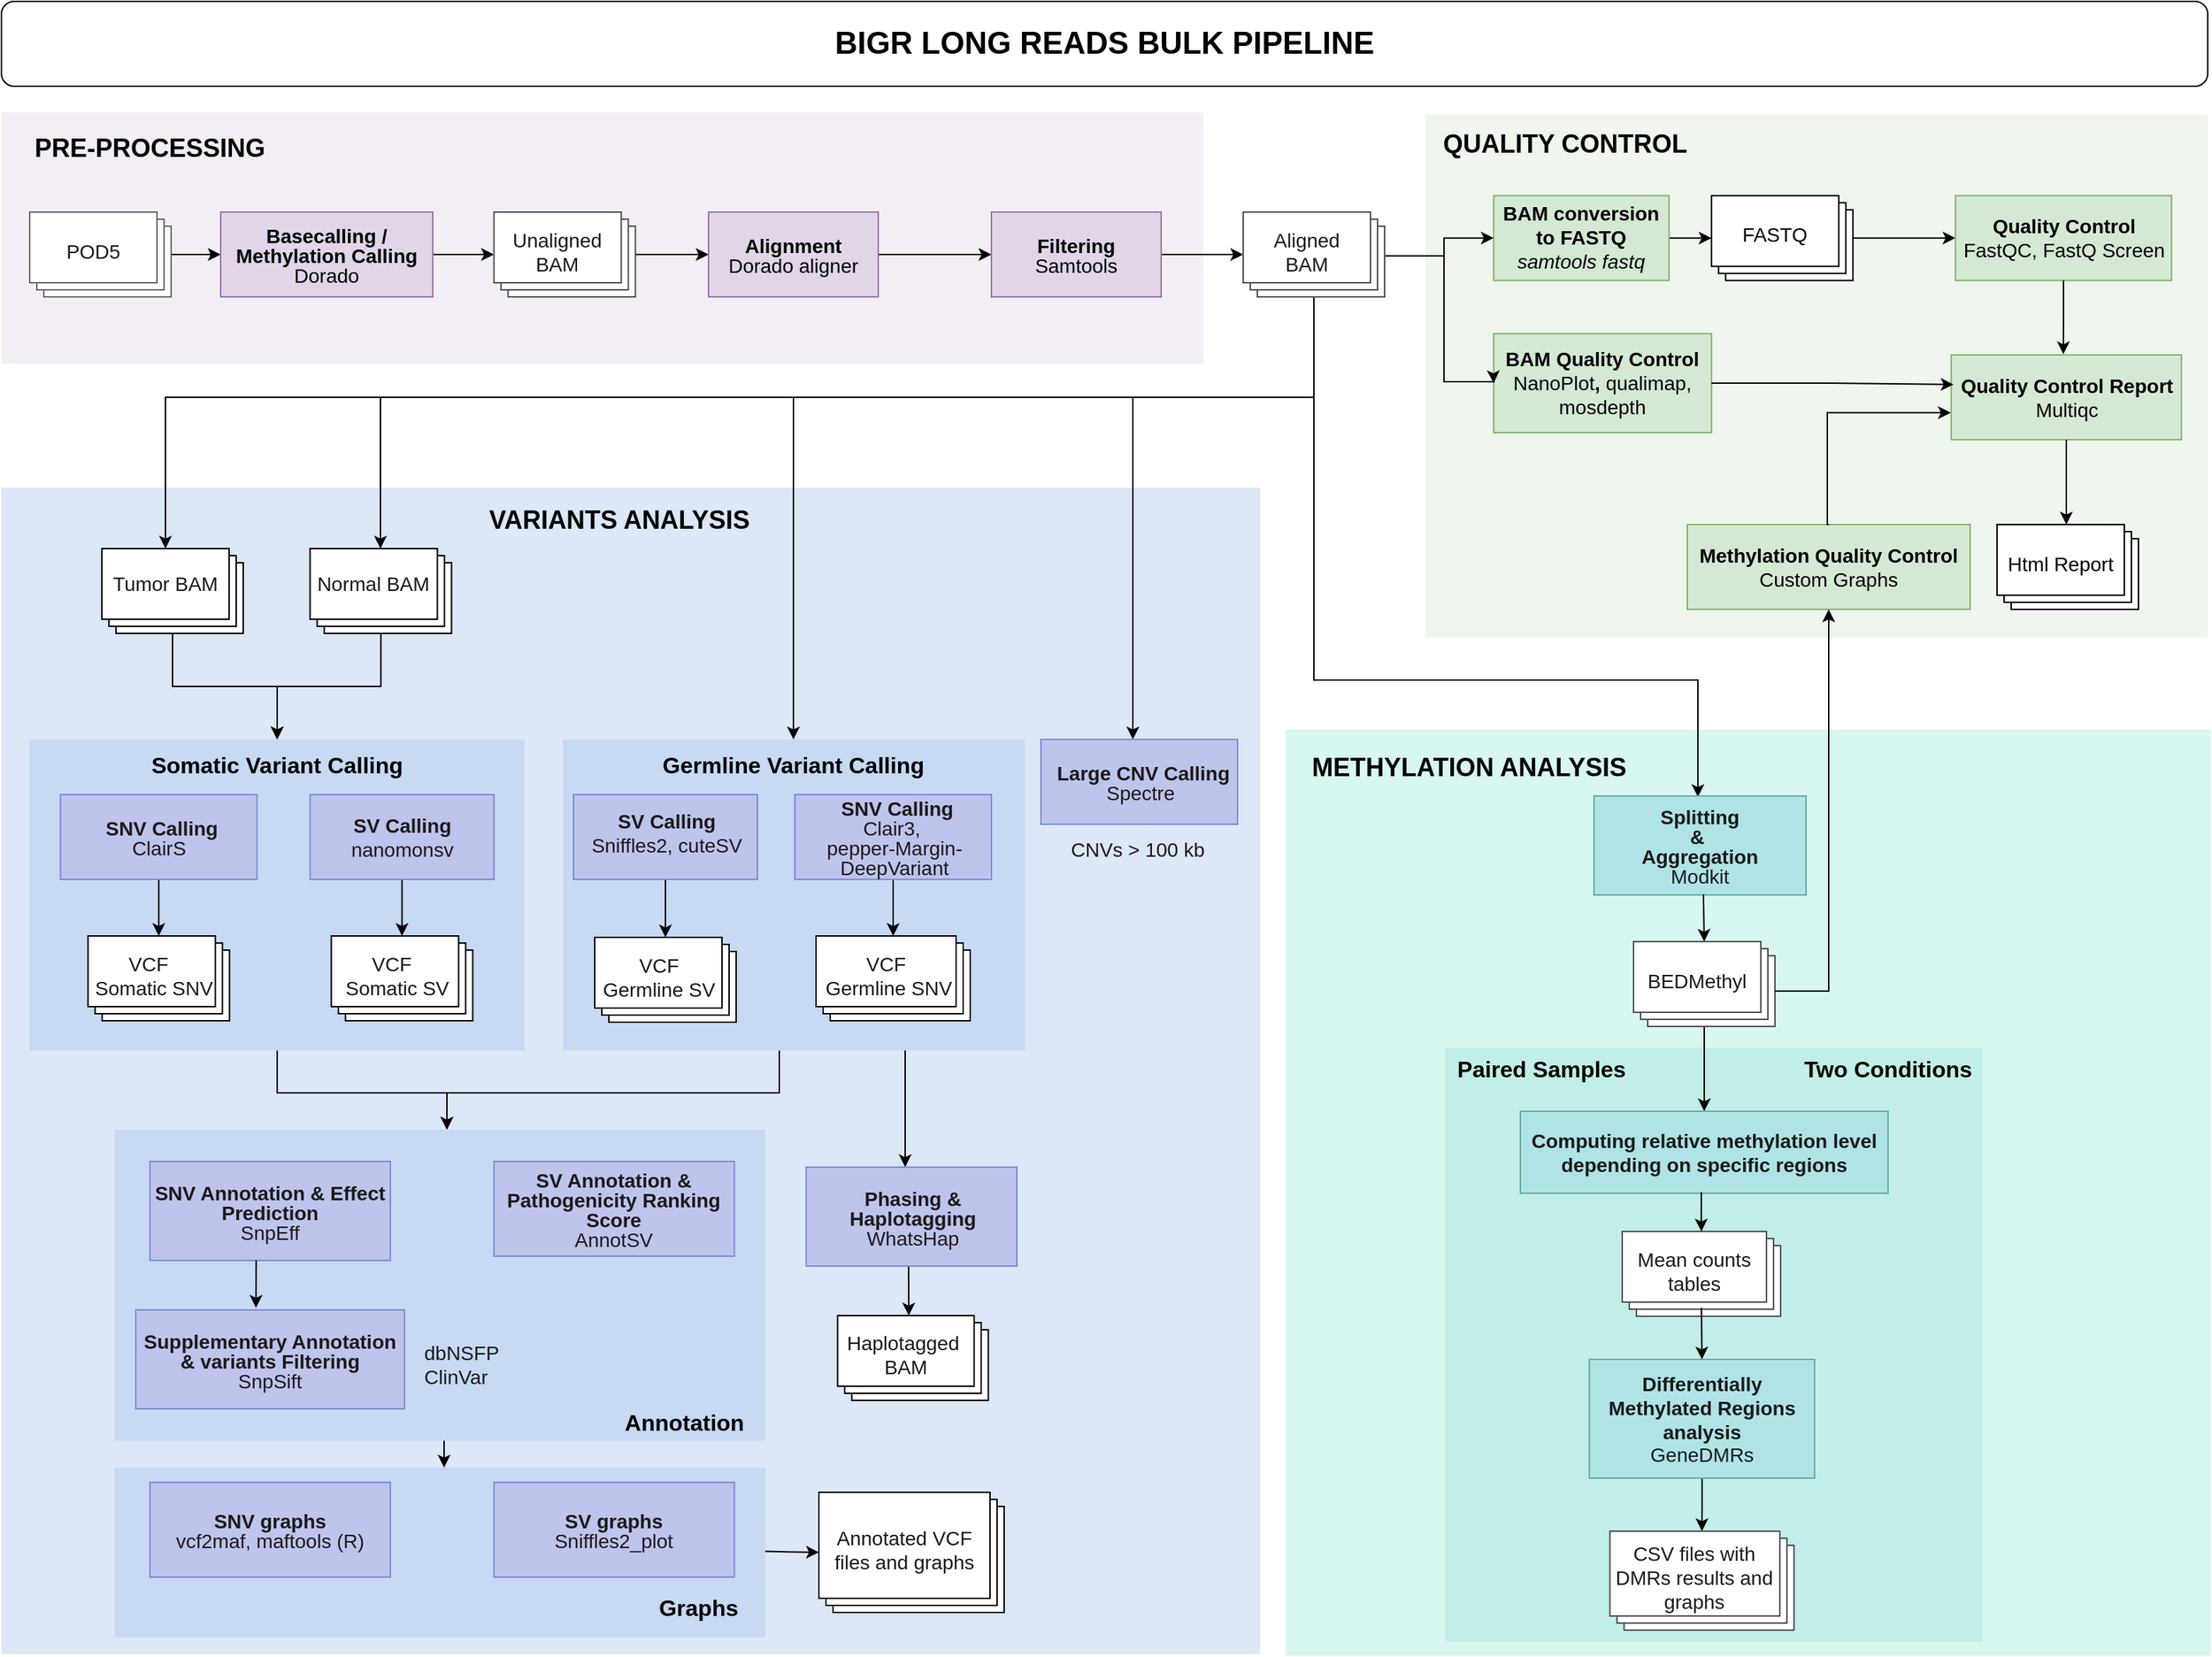 <mxfile version="24.7.8">
  <diagram name="Page-1" id="v5BT3ppc99lddjZmeo0E">
    <mxGraphModel dx="1937" dy="978" grid="1" gridSize="10" guides="1" tooltips="1" connect="1" arrows="1" fold="1" page="1" pageScale="1" pageWidth="827" pageHeight="1169" math="0" shadow="0">
      <root>
        <mxCell id="0" />
        <mxCell id="1" parent="0" />
        <mxCell id="f5diOmF-kt-5KAbiULR1-1" value="" style="rounded=0;whiteSpace=wrap;html=1;labelBackgroundColor=#D5E8D4;labelBorderColor=none;fillColor=#e1d5e7;strokeColor=none;fillStyle=solid;opacity=40;glass=0;shadow=0;fontSize=14;movable=1;resizable=1;rotatable=1;deletable=1;editable=1;locked=0;connectable=1;rotation=-90;" parent="1" vertex="1">
          <mxGeometry x="595.97" y="-227.65" width="177.81" height="850" as="geometry" />
        </mxCell>
        <mxCell id="f5diOmF-kt-5KAbiULR1-2" value="" style="rounded=0;whiteSpace=wrap;html=1;labelBackgroundColor=#D5E8D4;labelBorderColor=none;fillColor=#d5e8d4;strokeColor=none;fillStyle=solid;opacity=40;glass=0;shadow=0;fontSize=14;movable=1;resizable=1;rotatable=1;deletable=1;editable=1;locked=0;connectable=1;" parent="1" vertex="1">
          <mxGeometry x="1267" y="110" width="553" height="370" as="geometry" />
        </mxCell>
        <mxCell id="f5diOmF-kt-5KAbiULR1-3" value="" style="rounded=0;whiteSpace=wrap;html=1;labelBackgroundColor=#D5E8D4;labelBorderColor=none;fillColor=#b1eee5ff;gradientColor=none;strokeColor=none;fillStyle=solid;opacity=50;glass=0;shadow=0;fontSize=14;movable=1;resizable=1;rotatable=1;deletable=1;editable=1;locked=0;connectable=1;" parent="1" vertex="1">
          <mxGeometry x="1168" y="545" width="654" height="655" as="geometry" />
        </mxCell>
        <mxCell id="f5diOmF-kt-5KAbiULR1-4" value="" style="rounded=0;whiteSpace=wrap;html=1;labelBackgroundColor=#D5E8D4;labelBorderColor=none;fillColor=#9DE0D9;gradientColor=none;strokeColor=none;fillStyle=solid;opacity=40;glass=0;shadow=0;fontSize=14;movable=1;resizable=1;rotatable=1;deletable=1;editable=1;locked=0;connectable=1;" parent="1" vertex="1">
          <mxGeometry x="1281" y="770" width="380" height="420" as="geometry" />
        </mxCell>
        <mxCell id="f5diOmF-kt-5KAbiULR1-5" value="" style="rounded=0;whiteSpace=wrap;html=1;labelBackgroundColor=#D5E8D4;labelBorderColor=none;fillColor=#A9C4EB;gradientColor=none;strokeColor=none;fillStyle=solid;opacity=40;glass=0;shadow=0;fontSize=14;movable=1;resizable=1;rotatable=1;deletable=1;editable=1;locked=0;connectable=1;" parent="1" vertex="1">
          <mxGeometry x="260" y="374" width="890" height="825" as="geometry" />
        </mxCell>
        <mxCell id="f5diOmF-kt-5KAbiULR1-6" value="" style="edgeStyle=orthogonalEdgeStyle;rounded=0;orthogonalLoop=1;jettySize=auto;html=1;entryX=0.5;entryY=0;entryDx=0;entryDy=0;" parent="1" edge="1">
          <mxGeometry relative="1" as="geometry">
            <mxPoint x="573.0" y="1067" as="targetPoint" />
            <mxPoint x="573.0" y="1048" as="sourcePoint" />
          </mxGeometry>
        </mxCell>
        <mxCell id="f5diOmF-kt-5KAbiULR1-7" value="" style="rounded=0;whiteSpace=wrap;html=1;labelBackgroundColor=#D5E8D4;labelBorderColor=none;fillColor=#A9C4EB;gradientColor=none;strokeColor=none;fillStyle=solid;opacity=40;glass=0;shadow=0;fontSize=14;movable=1;resizable=1;rotatable=1;deletable=1;editable=1;locked=0;connectable=1;" parent="1" vertex="1">
          <mxGeometry x="340" y="828" width="460" height="220" as="geometry" />
        </mxCell>
        <mxCell id="f5diOmF-kt-5KAbiULR1-8" value="" style="edgeStyle=orthogonalEdgeStyle;rounded=0;orthogonalLoop=1;jettySize=auto;html=1;" parent="1" source="f5diOmF-kt-5KAbiULR1-10" target="f5diOmF-kt-5KAbiULR1-7" edge="1">
          <mxGeometry relative="1" as="geometry">
            <Array as="points">
              <mxPoint x="810" y="802" />
              <mxPoint x="575" y="802" />
            </Array>
          </mxGeometry>
        </mxCell>
        <mxCell id="f5diOmF-kt-5KAbiULR1-9" value="" style="edgeStyle=orthogonalEdgeStyle;rounded=0;orthogonalLoop=1;jettySize=auto;html=1;" parent="1" edge="1">
          <mxGeometry relative="1" as="geometry">
            <Array as="points">
              <mxPoint x="899" y="832" />
              <mxPoint x="899" y="832" />
            </Array>
            <mxPoint x="899.0" y="772" as="sourcePoint" />
            <mxPoint x="899.0" y="854.5" as="targetPoint" />
          </mxGeometry>
        </mxCell>
        <mxCell id="f5diOmF-kt-5KAbiULR1-10" value="" style="rounded=0;whiteSpace=wrap;html=1;labelBackgroundColor=#D5E8D4;labelBorderColor=none;fillColor=#A9C4EB;gradientColor=none;strokeColor=none;fillStyle=solid;opacity=40;glass=0;shadow=0;fontSize=14;movable=1;resizable=1;rotatable=1;deletable=1;editable=1;locked=0;connectable=1;" parent="1" vertex="1">
          <mxGeometry x="657" y="552" width="326.5" height="220" as="geometry" />
        </mxCell>
        <mxCell id="f5diOmF-kt-5KAbiULR1-11" value="" style="edgeStyle=orthogonalEdgeStyle;rounded=0;orthogonalLoop=1;jettySize=auto;html=1;" parent="1" source="f5diOmF-kt-5KAbiULR1-12" target="f5diOmF-kt-5KAbiULR1-7" edge="1">
          <mxGeometry relative="1" as="geometry">
            <Array as="points">
              <mxPoint x="455" y="802" />
              <mxPoint x="575" y="802" />
            </Array>
          </mxGeometry>
        </mxCell>
        <mxCell id="f5diOmF-kt-5KAbiULR1-12" value="" style="rounded=0;whiteSpace=wrap;html=1;labelBackgroundColor=#D5E8D4;labelBorderColor=none;fillColor=#A9C4EB;gradientColor=none;strokeColor=none;fillStyle=solid;opacity=40;glass=0;shadow=0;fontSize=14;movable=1;resizable=1;rotatable=1;deletable=1;editable=1;locked=0;connectable=1;" parent="1" vertex="1">
          <mxGeometry x="280" y="552" width="350" height="220" as="geometry" />
        </mxCell>
        <mxCell id="f5diOmF-kt-5KAbiULR1-13" value="" style="edgeStyle=orthogonalEdgeStyle;rounded=0;orthogonalLoop=1;jettySize=auto;html=1;" parent="1" source="f5diOmF-kt-5KAbiULR1-14" target="f5diOmF-kt-5KAbiULR1-18" edge="1">
          <mxGeometry relative="1" as="geometry" />
        </mxCell>
        <mxCell id="f5diOmF-kt-5KAbiULR1-14" value="&lt;div style=&quot;line-height: 100%; font-size: 14px;&quot;&gt;&lt;b style=&quot;font-size: 14px;&quot;&gt;&amp;nbsp;&lt;/b&gt;&lt;b style=&quot;background-color: initial; font-size: 14px;&quot;&gt;SNV Calling&lt;/b&gt;&lt;/div&gt;&lt;div style=&quot;line-height: 100%; font-size: 14px;&quot;&gt;Clair3,&amp;nbsp;&lt;/div&gt;&lt;div style=&quot;line-height: 100%; font-size: 14px;&quot;&gt;pepper-Margin-&lt;/div&gt;&lt;div style=&quot;line-height: 100%; font-size: 14px;&quot;&gt;DeepVariant&lt;/div&gt;" style="verticalLabelPosition=middle;verticalAlign=middle;html=1;shape=mxgraph.basic.rect;fillColor2=none;strokeWidth=1;size=20;indent=65.78;align=center;fontStyle=0;labelPosition=center;horizontal=1;spacing=0;spacingTop=0;fillColor=#BEC4EB;strokeColor=#7E8AD6;gradientColor=none;spacingBottom=0;fontColor=#1A1A1A;spacingLeft=0;spacingRight=0;fontSize=14;" parent="1" vertex="1">
          <mxGeometry x="821" y="591" width="139" height="60" as="geometry" />
        </mxCell>
        <mxCell id="f5diOmF-kt-5KAbiULR1-15" value="" style="edgeStyle=orthogonalEdgeStyle;rounded=0;orthogonalLoop=1;jettySize=auto;html=1;" parent="1" source="f5diOmF-kt-5KAbiULR1-16" target="f5diOmF-kt-5KAbiULR1-65" edge="1">
          <mxGeometry relative="1" as="geometry" />
        </mxCell>
        <mxCell id="f5diOmF-kt-5KAbiULR1-16" value="&lt;b style=&quot;font-size: 14px;&quot;&gt;SV Calling&lt;/b&gt;&lt;br style=&quot;font-size: 14px;&quot;&gt;&lt;div style=&quot;font-size: 14px;&quot;&gt;Sniffles2, cuteSV&lt;br style=&quot;font-size: 14px;&quot;&gt;&lt;/div&gt;&lt;p style=&quot;line-height: 120%; font-size: 14px;&quot;&gt;&lt;br style=&quot;font-size: 14px;&quot;&gt;&lt;/p&gt;" style="verticalLabelPosition=middle;verticalAlign=middle;html=1;shape=mxgraph.basic.rect;fillColor2=none;strokeWidth=1;size=20;indent=5;align=center;fontStyle=0;labelPosition=center;horizontal=1;spacing=2;spacingTop=40;fillColor=#BEC4EB;strokeColor=#7E8AD6;gradientColor=none;fontColor=#1A1A1A;fontSize=14;" parent="1" vertex="1">
          <mxGeometry x="664.5" y="591" width="130" height="60" as="geometry" />
        </mxCell>
        <mxCell id="f5diOmF-kt-5KAbiULR1-17" value="&lt;div style=&quot;line-height: 120%; font-size: 14px;&quot; align=&quot;center&quot;&gt;&lt;b style=&quot;font-size: 14px;&quot;&gt;BAM Quality Control &lt;/b&gt;&lt;span style=&quot;font-size: 14px;&quot;&gt;NanoPlot&lt;/span&gt;&lt;b style=&quot;font-size: 14px;&quot;&gt;,&amp;nbsp;&lt;/b&gt;&lt;span style=&quot;background-color: initial;&quot;&gt;qualimap,&lt;/span&gt;&lt;/div&gt;&lt;div style=&quot;line-height: 120%; font-size: 14px;&quot; align=&quot;center&quot;&gt;&lt;span style=&quot;background-color: initial;&quot;&gt;mosdepth&lt;/span&gt;&lt;/div&gt;" style="whiteSpace=wrap;html=1;spacing=0;spacingBottom=0;spacingRight=0;fillColor=#d5e8d4;align=center;strokeColor=#82b366;fontSize=14;" parent="1" vertex="1">
          <mxGeometry x="1315.13" y="265" width="154" height="70" as="geometry" />
        </mxCell>
        <mxCell id="f5diOmF-kt-5KAbiULR1-18" value="&amp;nbsp;VCF&amp;nbsp; &amp;nbsp;Germline SNV" style="verticalLabelPosition=middle;verticalAlign=middle;html=1;shape=mxgraph.basic.layered_rect;dx=10;outlineConnect=0;whiteSpace=wrap;labelPosition=center;align=center;spacing=2;spacingBottom=5;spacingRight=10;fontColor=#1A1A1A;fontSize=14;" parent="1" vertex="1">
          <mxGeometry x="836" y="691" width="109" height="60" as="geometry" />
        </mxCell>
        <mxCell id="f5diOmF-kt-5KAbiULR1-19" value="" style="edgeStyle=orthogonalEdgeStyle;rounded=0;orthogonalLoop=1;jettySize=auto;html=1;" parent="1" source="f5diOmF-kt-5KAbiULR1-20" target="f5diOmF-kt-5KAbiULR1-51" edge="1">
          <mxGeometry relative="1" as="geometry" />
        </mxCell>
        <mxCell id="f5diOmF-kt-5KAbiULR1-20" value="FASTQ" style="verticalLabelPosition=middle;verticalAlign=middle;html=1;shape=mxgraph.basic.layered_rect;dx=10;outlineConnect=0;whiteSpace=wrap;labelPosition=center;align=center;spacing=2;spacingBottom=5;spacingRight=10;fontSize=14;" parent="1" vertex="1">
          <mxGeometry x="1469.13" y="167.35" width="100" height="60" as="geometry" />
        </mxCell>
        <mxCell id="f5diOmF-kt-5KAbiULR1-21" value="" style="edgeStyle=orthogonalEdgeStyle;rounded=0;orthogonalLoop=1;jettySize=auto;html=1;" parent="1" source="f5diOmF-kt-5KAbiULR1-22" target="f5diOmF-kt-5KAbiULR1-24" edge="1">
          <mxGeometry relative="1" as="geometry" />
        </mxCell>
        <mxCell id="f5diOmF-kt-5KAbiULR1-22" value="POD5" style="verticalLabelPosition=middle;verticalAlign=middle;html=1;shape=mxgraph.basic.layered_rect;dx=10;outlineConnect=0;whiteSpace=wrap;labelPosition=center;align=center;spacing=2;spacingBottom=5;spacingRight=10;strokeColor=#666666;fontColor=#1A1A1A;fontSize=14;" parent="1" vertex="1">
          <mxGeometry x="280" y="179" width="100" height="60" as="geometry" />
        </mxCell>
        <mxCell id="f5diOmF-kt-5KAbiULR1-23" value="" style="edgeStyle=orthogonalEdgeStyle;rounded=0;orthogonalLoop=1;jettySize=auto;html=1;fontColor=#1A1A1A;fontSize=14;" parent="1" source="f5diOmF-kt-5KAbiULR1-24" target="f5diOmF-kt-5KAbiULR1-26" edge="1">
          <mxGeometry relative="1" as="geometry" />
        </mxCell>
        <mxCell id="f5diOmF-kt-5KAbiULR1-24" value="&lt;div style=&quot;line-height: 100%; font-size: 14px;&quot;&gt;&lt;b style=&quot;font-size: 14px;&quot;&gt;Basecalling / Methylation Calling&lt;/b&gt;&lt;/div&gt;&lt;div style=&quot;line-height: 100%; font-size: 14px;&quot;&gt;Dorado&lt;/div&gt;" style="whiteSpace=wrap;html=1;spacing=0;spacingBottom=0;spacingRight=0;fillColor=#e1d5e7;align=center;strokeColor=#9673a6;fontSize=14;" parent="1" vertex="1">
          <mxGeometry x="415" y="179" width="150" height="60" as="geometry" />
        </mxCell>
        <mxCell id="f5diOmF-kt-5KAbiULR1-25" value="" style="edgeStyle=orthogonalEdgeStyle;rounded=0;orthogonalLoop=1;jettySize=auto;html=1;fontColor=#1A1A1A;fontSize=14;" parent="1" source="f5diOmF-kt-5KAbiULR1-26" target="f5diOmF-kt-5KAbiULR1-28" edge="1">
          <mxGeometry relative="1" as="geometry" />
        </mxCell>
        <mxCell id="f5diOmF-kt-5KAbiULR1-26" value="Unaligned BAM" style="verticalLabelPosition=middle;verticalAlign=middle;html=1;shape=mxgraph.basic.layered_rect;dx=10;outlineConnect=0;whiteSpace=wrap;labelPosition=center;align=center;spacing=2;spacingBottom=5;spacingRight=10;strokeColor=#4D4D4D;fontColor=#1A1A1A;fontSize=14;" parent="1" vertex="1">
          <mxGeometry x="608.25" y="179" width="100" height="60" as="geometry" />
        </mxCell>
        <mxCell id="f5diOmF-kt-5KAbiULR1-27" value="" style="edgeStyle=orthogonalEdgeStyle;rounded=0;orthogonalLoop=1;jettySize=auto;html=1;fontSize=14;" parent="1" source="f5diOmF-kt-5KAbiULR1-28" target="f5diOmF-kt-5KAbiULR1-48" edge="1">
          <mxGeometry relative="1" as="geometry" />
        </mxCell>
        <mxCell id="f5diOmF-kt-5KAbiULR1-28" value="&lt;div style=&quot;line-height: 100%; font-size: 14px;&quot;&gt;&lt;b style=&quot;font-size: 14px;&quot;&gt;Alignment&lt;/b&gt;&lt;/div&gt;&lt;div style=&quot;line-height: 100%; font-size: 14px;&quot;&gt;Dorado aligner&lt;/div&gt;" style="whiteSpace=wrap;html=1;spacing=0;spacingBottom=0;spacingRight=0;fillColor=#e1d5e7;align=center;strokeColor=#9673a6;fontSize=14;" parent="1" vertex="1">
          <mxGeometry x="760" y="179" width="120" height="60" as="geometry" />
        </mxCell>
        <mxCell id="f5diOmF-kt-5KAbiULR1-29" value="" style="edgeStyle=orthogonalEdgeStyle;rounded=0;orthogonalLoop=1;jettySize=auto;html=1;fontColor=#1A1A1A;fontSize=14;entryX=0.49;entryY=0.01;entryDx=0;entryDy=0;entryPerimeter=0;" parent="1" source="f5diOmF-kt-5KAbiULR1-87" target="f5diOmF-kt-5KAbiULR1-101" edge="1">
          <mxGeometry relative="1" as="geometry">
            <Array as="points">
              <mxPoint x="1188" y="510" />
              <mxPoint x="1460" y="510" />
            </Array>
            <mxPoint x="1598" y="591" as="targetPoint" />
          </mxGeometry>
        </mxCell>
        <mxCell id="f5diOmF-kt-5KAbiULR1-30" value="" style="edgeStyle=orthogonalEdgeStyle;rounded=0;orthogonalLoop=1;jettySize=auto;html=1;entryX=0;entryY=0.5;entryDx=0;entryDy=0;" parent="1" source="f5diOmF-kt-5KAbiULR1-87" target="f5diOmF-kt-5KAbiULR1-17" edge="1">
          <mxGeometry relative="1" as="geometry">
            <Array as="points">
              <mxPoint x="1280" y="210" />
              <mxPoint x="1280" y="299" />
            </Array>
          </mxGeometry>
        </mxCell>
        <mxCell id="f5diOmF-kt-5KAbiULR1-31" value="" style="edgeStyle=orthogonalEdgeStyle;rounded=0;orthogonalLoop=1;jettySize=auto;html=1;" parent="1" source="f5diOmF-kt-5KAbiULR1-87" target="f5diOmF-kt-5KAbiULR1-10" edge="1">
          <mxGeometry relative="1" as="geometry">
            <Array as="points">
              <mxPoint x="1188" y="310" />
              <mxPoint x="820" y="310" />
            </Array>
          </mxGeometry>
        </mxCell>
        <mxCell id="f5diOmF-kt-5KAbiULR1-32" value="" style="edgeStyle=orthogonalEdgeStyle;rounded=0;orthogonalLoop=1;jettySize=auto;html=1;" parent="1" source="f5diOmF-kt-5KAbiULR1-87" target="f5diOmF-kt-5KAbiULR1-62" edge="1">
          <mxGeometry relative="1" as="geometry">
            <Array as="points">
              <mxPoint x="1188" y="310" />
              <mxPoint x="528" y="310" />
            </Array>
          </mxGeometry>
        </mxCell>
        <mxCell id="f5diOmF-kt-5KAbiULR1-33" value="" style="edgeStyle=orthogonalEdgeStyle;rounded=0;orthogonalLoop=1;jettySize=auto;html=1;entryX=0;entryY=0;entryDx=45;entryDy=0;entryPerimeter=0;" parent="1" source="f5diOmF-kt-5KAbiULR1-87" target="f5diOmF-kt-5KAbiULR1-60" edge="1">
          <mxGeometry relative="1" as="geometry">
            <mxPoint x="1256" y="220" as="sourcePoint" />
            <mxPoint x="360" y="410" as="targetPoint" />
            <Array as="points">
              <mxPoint x="1188" y="310" />
              <mxPoint x="376" y="310" />
            </Array>
          </mxGeometry>
        </mxCell>
        <mxCell id="f5diOmF-kt-5KAbiULR1-34" value="" style="edgeStyle=orthogonalEdgeStyle;rounded=0;orthogonalLoop=1;jettySize=auto;html=1;" parent="1" source="f5diOmF-kt-5KAbiULR1-87" target="f5diOmF-kt-5KAbiULR1-73" edge="1">
          <mxGeometry relative="1" as="geometry">
            <Array as="points">
              <mxPoint x="1188" y="310" />
              <mxPoint x="1060" y="310" />
            </Array>
          </mxGeometry>
        </mxCell>
        <mxCell id="f5diOmF-kt-5KAbiULR1-43" value="METHYLATION ANALYSIS" style="text;html=1;strokeColor=none;fillColor=none;align=right;verticalAlign=middle;whiteSpace=wrap;rounded=0;fontSize=18;fontStyle=1" parent="1" vertex="1">
          <mxGeometry x="1175" y="557" width="236.25" height="30" as="geometry" />
        </mxCell>
        <mxCell id="f5diOmF-kt-5KAbiULR1-44" value="&lt;span style=&quot;color: rgb(0, 0, 0); font-family: Helvetica; font-size: 18px; font-style: normal; font-variant-ligatures: normal; font-variant-caps: normal; font-weight: 700; letter-spacing: normal; orphans: 2; text-indent: 0px; text-transform: none; widows: 2; word-spacing: 0px; -webkit-text-stroke-width: 0px; text-decoration-thickness: initial; text-decoration-style: initial; text-decoration-color: initial; float: none; display: inline !important;&quot;&gt;VARIANTS ANALYSIS&lt;/span&gt;" style="text;whiteSpace=wrap;html=1;fontSize=18;align=center;labelBackgroundColor=none;" parent="1" vertex="1">
          <mxGeometry x="592" y="380" width="210" height="30" as="geometry" />
        </mxCell>
        <mxCell id="f5diOmF-kt-5KAbiULR1-46" value="&lt;div style=&quot;line-height: 100%; font-size: 14px;&quot;&gt;&lt;b style=&quot;background-color: initial; font-size: 14px;&quot;&gt;SNV Annotation &amp;amp; Effect Prediction&lt;/b&gt;&lt;/div&gt;&lt;div style=&quot;line-height: 100%; font-size: 14px;&quot;&gt;SnpEff&lt;/div&gt;" style="verticalLabelPosition=middle;verticalAlign=middle;html=1;shape=mxgraph.basic.rect;fillColor2=none;strokeWidth=1;size=20;indent=65.78;align=center;fontStyle=0;labelPosition=center;horizontal=1;spacing=0;spacingTop=0;fillColor=#BEC4EB;strokeColor=#7E8AD6;gradientColor=none;spacingBottom=0;fontColor=#1A1A1A;fontSize=14;whiteSpace=wrap;" parent="1" vertex="1">
          <mxGeometry x="365" y="850.5" width="170" height="70" as="geometry" />
        </mxCell>
        <mxCell id="f5diOmF-kt-5KAbiULR1-47" value="" style="edgeStyle=orthogonalEdgeStyle;rounded=0;orthogonalLoop=1;jettySize=auto;html=1;" parent="1" source="f5diOmF-kt-5KAbiULR1-48" target="f5diOmF-kt-5KAbiULR1-87" edge="1">
          <mxGeometry relative="1" as="geometry" />
        </mxCell>
        <mxCell id="f5diOmF-kt-5KAbiULR1-48" value="&lt;div style=&quot;line-height: 100%; font-size: 14px;&quot;&gt;&lt;b style=&quot;font-size: 14px;&quot;&gt;Filtering&lt;/b&gt;&lt;/div&gt;&lt;div style=&quot;line-height: 100%; font-size: 14px;&quot;&gt;Samtools&lt;/div&gt;" style="whiteSpace=wrap;html=1;spacing=0;spacingBottom=0;spacingRight=0;fillColor=#e1d5e7;align=center;strokeColor=#9673a6;fontSize=14;" parent="1" vertex="1">
          <mxGeometry x="960" y="179" width="120" height="60" as="geometry" />
        </mxCell>
        <mxCell id="f5diOmF-kt-5KAbiULR1-49" value="" style="edgeStyle=orthogonalEdgeStyle;rounded=0;orthogonalLoop=1;jettySize=auto;html=1;" parent="1" edge="1">
          <mxGeometry relative="1" as="geometry">
            <mxPoint x="901.455" y="924.5" as="sourcePoint" />
            <mxPoint x="901.565" y="959.5" as="targetPoint" />
          </mxGeometry>
        </mxCell>
        <mxCell id="f5diOmF-kt-5KAbiULR1-50" value="&lt;div style=&quot;line-height: 100%; font-size: 14px;&quot;&gt;&lt;b style=&quot;font-size: 14px;&quot;&gt;Phasing &amp;amp;&lt;/b&gt;&lt;/div&gt;&lt;div style=&quot;line-height: 100%; font-size: 14px;&quot;&gt;&lt;b style=&quot;background-color: initial;&quot;&gt;Haplotagging&lt;/b&gt;&lt;/div&gt;&lt;div style=&quot;line-height: 100%; font-size: 14px;&quot;&gt;WhatsHap&lt;/div&gt;" style="verticalLabelPosition=middle;verticalAlign=middle;html=1;shape=mxgraph.basic.rect;fillColor2=none;strokeWidth=1;size=0;indent=65.78;align=center;fontStyle=0;labelPosition=center;horizontal=1;spacing=0;spacingTop=0;fillColor=#BEC4EB;strokeColor=#7E8AD6;gradientColor=none;spacingBottom=0;fontColor=#1A1A1A;spacingLeft=0;spacingRight=0;fontSize=14;" parent="1" vertex="1">
          <mxGeometry x="829" y="854.5" width="149" height="70" as="geometry" />
        </mxCell>
        <mxCell id="f5diOmF-kt-5KAbiULR1-51" value="&lt;div style=&quot;line-height: 120%; font-size: 14px;&quot; align=&quot;center&quot;&gt;&lt;b style=&quot;font-size: 14px;&quot;&gt;Quality Control&lt;/b&gt;&lt;/div&gt;&lt;div style=&quot;line-height: 120%; font-size: 14px;&quot; align=&quot;center&quot;&gt;FastQC, FastQ Screen&lt;/div&gt;" style="whiteSpace=wrap;html=1;spacing=0;spacingBottom=0;spacingRight=0;fillColor=#d5e8d4;align=center;strokeColor=#82b366;fontSize=14;" parent="1" vertex="1">
          <mxGeometry x="1641.63" y="167.35" width="152.75" height="60" as="geometry" />
        </mxCell>
        <mxCell id="f5diOmF-kt-5KAbiULR1-55" value="" style="edgeStyle=orthogonalEdgeStyle;rounded=0;orthogonalLoop=1;jettySize=auto;html=1;" parent="1" source="f5diOmF-kt-5KAbiULR1-56" target="f5diOmF-kt-5KAbiULR1-63" edge="1">
          <mxGeometry relative="1" as="geometry" />
        </mxCell>
        <mxCell id="f5diOmF-kt-5KAbiULR1-56" value="&lt;div style=&quot;line-height: 100%; font-size: 14px;&quot;&gt;&lt;b style=&quot;font-size: 14px;&quot;&gt;&amp;nbsp;&lt;/b&gt;&lt;b style=&quot;background-color: initial; font-size: 14px;&quot;&gt;SNV Calling&lt;/b&gt;&lt;/div&gt;&lt;div style=&quot;line-height: 100%; font-size: 14px;&quot;&gt;ClairS&lt;/div&gt;" style="verticalLabelPosition=middle;verticalAlign=middle;html=1;shape=mxgraph.basic.rect;fillColor2=none;strokeWidth=1;size=20;indent=65.78;align=center;fontStyle=0;labelPosition=center;horizontal=1;spacing=0;spacingTop=0;fillColor=#BEC4EB;strokeColor=#7E8AD6;gradientColor=none;spacingBottom=0;fontColor=#1A1A1A;spacingLeft=0;spacingRight=0;fontSize=14;" parent="1" vertex="1">
          <mxGeometry x="301.75" y="591" width="139" height="60" as="geometry" />
        </mxCell>
        <mxCell id="f5diOmF-kt-5KAbiULR1-57" value="&lt;div style=&quot;line-height: 100%; font-size: 14px;&quot;&gt;&lt;b style=&quot;background-color: initial; font-size: 14px;&quot;&gt;Supplementary Annotation &amp;amp; variants Filtering&lt;/b&gt;&lt;/div&gt;&lt;div style=&quot;line-height: 100%; font-size: 14px;&quot;&gt;SnpSift&lt;/div&gt;" style="verticalLabelPosition=middle;verticalAlign=middle;html=1;shape=mxgraph.basic.rect;fillColor2=none;strokeWidth=1;size=20;indent=65.78;align=center;fontStyle=0;labelPosition=center;horizontal=1;spacing=0;spacingTop=0;fillColor=#BEC4EB;strokeColor=#7E8AD6;gradientColor=none;spacingBottom=0;fontColor=#1A1A1A;fontSize=14;whiteSpace=wrap;" parent="1" vertex="1">
          <mxGeometry x="355" y="955.5" width="190" height="70" as="geometry" />
        </mxCell>
        <mxCell id="f5diOmF-kt-5KAbiULR1-58" value="&lt;div style=&quot;font-size: 14px;&quot;&gt;dbNSFP&lt;br&gt;&lt;/div&gt;&lt;div style=&quot;font-size: 14px;&quot;&gt;ClinVar&lt;/div&gt;" style="text;whiteSpace=wrap;html=1;fontColor=#1A1A1A;fontSize=14;align=left;" parent="1" vertex="1">
          <mxGeometry x="556.5" y="970.5" width="136" height="40" as="geometry" />
        </mxCell>
        <mxCell id="f5diOmF-kt-5KAbiULR1-59" value="" style="edgeStyle=orthogonalEdgeStyle;rounded=0;orthogonalLoop=1;jettySize=auto;html=1;" parent="1" source="f5diOmF-kt-5KAbiULR1-60" target="f5diOmF-kt-5KAbiULR1-12" edge="1">
          <mxGeometry relative="1" as="geometry" />
        </mxCell>
        <mxCell id="f5diOmF-kt-5KAbiULR1-60" value="Tumor&amp;nbsp;&lt;span style=&quot;background-color: initial;&quot;&gt;BAM&lt;/span&gt;" style="verticalLabelPosition=middle;verticalAlign=middle;html=1;shape=mxgraph.basic.layered_rect;dx=10;outlineConnect=0;whiteSpace=wrap;labelPosition=center;align=center;spacing=2;spacingBottom=10;spacingRight=10;fontColor=#1A1A1A;fontSize=14;" parent="1" vertex="1">
          <mxGeometry x="331" y="417" width="100" height="60" as="geometry" />
        </mxCell>
        <mxCell id="f5diOmF-kt-5KAbiULR1-61" value="" style="edgeStyle=orthogonalEdgeStyle;rounded=0;orthogonalLoop=1;jettySize=auto;html=1;" parent="1" source="f5diOmF-kt-5KAbiULR1-62" target="f5diOmF-kt-5KAbiULR1-12" edge="1">
          <mxGeometry relative="1" as="geometry" />
        </mxCell>
        <mxCell id="f5diOmF-kt-5KAbiULR1-62" value="Normal&amp;nbsp;&lt;span style=&quot;background-color: initial;&quot;&gt;BAM&lt;/span&gt;" style="verticalLabelPosition=middle;verticalAlign=middle;html=1;shape=mxgraph.basic.layered_rect;dx=10;outlineConnect=0;whiteSpace=wrap;labelPosition=center;align=center;spacing=2;spacingBottom=10;spacingRight=10;fontColor=#1A1A1A;fontSize=14;" parent="1" vertex="1">
          <mxGeometry x="478.25" y="417" width="100" height="60" as="geometry" />
        </mxCell>
        <mxCell id="f5diOmF-kt-5KAbiULR1-63" value="VCF&amp;nbsp; &amp;nbsp;Somatic SNV" style="verticalLabelPosition=middle;verticalAlign=middle;html=1;shape=mxgraph.basic.layered_rect;dx=10;outlineConnect=0;whiteSpace=wrap;labelPosition=center;align=center;spacing=2;spacingBottom=5;spacingRight=10;fontColor=#1A1A1A;fontSize=14;" parent="1" vertex="1">
          <mxGeometry x="321.25" y="691" width="100" height="60" as="geometry" />
        </mxCell>
        <mxCell id="f5diOmF-kt-5KAbiULR1-64" value="VCF&amp;nbsp; &amp;nbsp;Somatic SV" style="verticalLabelPosition=middle;verticalAlign=middle;html=1;shape=mxgraph.basic.layered_rect;dx=10;outlineConnect=0;whiteSpace=wrap;labelPosition=center;align=center;spacing=2;spacingBottom=5;spacingRight=10;fontColor=#1A1A1A;fontSize=14;" parent="1" vertex="1">
          <mxGeometry x="493.25" y="691" width="100" height="60" as="geometry" />
        </mxCell>
        <mxCell id="f5diOmF-kt-5KAbiULR1-65" value="VCF Germline SV" style="verticalLabelPosition=middle;verticalAlign=middle;html=1;shape=mxgraph.basic.layered_rect;dx=10;outlineConnect=0;whiteSpace=wrap;labelPosition=center;align=center;spacing=2;spacingBottom=5;spacingRight=10;fontColor=#1A1A1A;fontSize=14;" parent="1" vertex="1">
          <mxGeometry x="679.5" y="692" width="100" height="60" as="geometry" />
        </mxCell>
        <mxCell id="f5diOmF-kt-5KAbiULR1-66" value="" style="edgeStyle=orthogonalEdgeStyle;rounded=0;orthogonalLoop=1;jettySize=auto;html=1;" parent="1" source="f5diOmF-kt-5KAbiULR1-67" target="f5diOmF-kt-5KAbiULR1-64" edge="1">
          <mxGeometry relative="1" as="geometry" />
        </mxCell>
        <mxCell id="f5diOmF-kt-5KAbiULR1-67" value="&lt;b style=&quot;font-size: 14px;&quot;&gt;SV Calling&lt;/b&gt;&lt;br style=&quot;font-size: 14px;&quot;&gt;&lt;div style=&quot;font-size: 14px;&quot;&gt;nanomonsv&lt;/div&gt;" style="verticalLabelPosition=middle;verticalAlign=middle;html=1;shape=mxgraph.basic.rect;fillColor2=none;strokeWidth=1;size=20;indent=5;align=center;fontStyle=0;labelPosition=center;horizontal=1;spacing=2;spacingTop=0;fillColor=#BEC4EB;strokeColor=#7E8AD6;gradientColor=none;fontColor=#1A1A1A;fontSize=14;" parent="1" vertex="1">
          <mxGeometry x="478.25" y="591" width="130" height="60" as="geometry" />
        </mxCell>
        <mxCell id="f5diOmF-kt-5KAbiULR1-68" value="&lt;div style=&quot;line-height: 100%; font-size: 14px;&quot;&gt;&lt;b style=&quot;background-color: initial; font-size: 14px;&quot;&gt;SV Annotation &amp;amp; Pathogenicity Ranking Score&lt;/b&gt;&lt;/div&gt;&lt;div style=&quot;line-height: 100%; font-size: 14px;&quot;&gt;AnnotSV&lt;/div&gt;" style="verticalLabelPosition=middle;verticalAlign=middle;html=1;shape=mxgraph.basic.rect;fillColor2=none;strokeWidth=1;size=20;indent=65.78;align=center;fontStyle=0;labelPosition=center;horizontal=1;spacing=0;spacingTop=0;fillColor=#BEC4EB;strokeColor=#7E8AD6;gradientColor=none;spacingBottom=0;fontColor=#1A1A1A;fontSize=14;whiteSpace=wrap;" parent="1" vertex="1">
          <mxGeometry x="608.25" y="850.5" width="170" height="67" as="geometry" />
        </mxCell>
        <mxCell id="f5diOmF-kt-5KAbiULR1-69" value="Somatic Variant Calling" style="text;html=1;align=center;verticalAlign=middle;whiteSpace=wrap;rounded=0;fontColor=default;fontStyle=1;fontSize=16;labelBackgroundColor=none;" parent="1" vertex="1">
          <mxGeometry x="365" y="555" width="180" height="30" as="geometry" />
        </mxCell>
        <mxCell id="f5diOmF-kt-5KAbiULR1-70" value="Germline Variant Calling" style="text;html=1;align=center;verticalAlign=middle;whiteSpace=wrap;rounded=0;fontColor=default;fontStyle=1;fontSize=16;labelBackgroundColor=none;movable=1;resizable=1;rotatable=1;deletable=1;editable=1;locked=0;connectable=1;" parent="1" vertex="1">
          <mxGeometry x="720.25" y="555" width="200" height="30" as="geometry" />
        </mxCell>
        <mxCell id="f5diOmF-kt-5KAbiULR1-71" value="&lt;div style=&quot;font-size: 14px;&quot;&gt;CNVs &amp;gt; 100 kb&lt;/div&gt;" style="text;whiteSpace=wrap;html=1;fontColor=#1A1A1A;fontSize=14;align=center;" parent="1" vertex="1">
          <mxGeometry x="995" y="615" width="137" height="40" as="geometry" />
        </mxCell>
        <mxCell id="f5diOmF-kt-5KAbiULR1-72" value="Haplotagged&amp;nbsp;&lt;div&gt;BAM&lt;/div&gt;" style="verticalLabelPosition=middle;verticalAlign=middle;html=1;shape=mxgraph.basic.layered_rect;dx=10;outlineConnect=0;whiteSpace=wrap;labelPosition=center;align=center;spacing=2;spacingBottom=5;spacingRight=10;fontColor=#1A1A1A;fontSize=14;" parent="1" vertex="1">
          <mxGeometry x="851.25" y="959.5" width="106.5" height="60" as="geometry" />
        </mxCell>
        <mxCell id="f5diOmF-kt-5KAbiULR1-73" value="&lt;div style=&quot;line-height: 100%; font-size: 14px;&quot;&gt;&lt;b style=&quot;font-size: 14px;&quot;&gt;&amp;nbsp;Large C&lt;/b&gt;&lt;b style=&quot;background-color: initial; font-size: 14px;&quot;&gt;NV Calling&lt;/b&gt;&lt;/div&gt;&lt;div style=&quot;line-height: 100%; font-size: 14px;&quot;&gt;Spectre&lt;/div&gt;" style="verticalLabelPosition=middle;verticalAlign=middle;html=1;shape=mxgraph.basic.rect;fillColor2=none;strokeWidth=1;size=20;indent=65.78;align=center;fontStyle=0;labelPosition=center;horizontal=1;spacing=0;spacingTop=0;fillColor=#BEC4EB;strokeColor=#7E8AD6;gradientColor=none;spacingBottom=0;fontColor=#1A1A1A;spacingLeft=0;spacingRight=0;fontSize=14;" parent="1" vertex="1">
          <mxGeometry x="995" y="552" width="139" height="60" as="geometry" />
        </mxCell>
        <mxCell id="f5diOmF-kt-5KAbiULR1-75" value="" style="rounded=0;whiteSpace=wrap;html=1;labelBackgroundColor=#D5E8D4;labelBorderColor=none;fillColor=#A9C4EB;gradientColor=none;strokeColor=none;fillStyle=solid;opacity=40;glass=0;shadow=0;fontSize=14;movable=1;resizable=1;rotatable=1;deletable=1;editable=1;locked=0;connectable=1;" parent="1" vertex="1">
          <mxGeometry x="340" y="1067" width="460" height="120" as="geometry" />
        </mxCell>
        <mxCell id="f5diOmF-kt-5KAbiULR1-76" value="&lt;div style=&quot;line-height: 100%; font-size: 14px;&quot;&gt;&lt;b style=&quot;background-color: initial; font-size: 14px;&quot;&gt;SV graphs&lt;/b&gt;&lt;/div&gt;&lt;div style=&quot;line-height: 100%; font-size: 14px;&quot;&gt;Sniffles2_plot&lt;/div&gt;" style="verticalLabelPosition=middle;verticalAlign=middle;html=1;shape=mxgraph.basic.rect;fillColor2=none;strokeWidth=1;size=20;indent=65.78;align=center;fontStyle=0;labelPosition=center;horizontal=1;spacing=0;spacingTop=0;fillColor=#BEC4EB;strokeColor=#7E8AD6;gradientColor=none;spacingBottom=0;fontColor=#1A1A1A;fontSize=14;whiteSpace=wrap;" parent="1" vertex="1">
          <mxGeometry x="608.25" y="1077.5" width="170" height="67" as="geometry" />
        </mxCell>
        <mxCell id="f5diOmF-kt-5KAbiULR1-77" value="&lt;div style=&quot;line-height: 100%; font-size: 14px;&quot;&gt;&lt;b&gt;SNV graphs&lt;/b&gt;&lt;/div&gt;&lt;div style=&quot;line-height: 100%; font-size: 14px;&quot;&gt;vcf2maf, maftools (R)&lt;/div&gt;" style="verticalLabelPosition=middle;verticalAlign=middle;html=1;shape=mxgraph.basic.rect;fillColor2=none;strokeWidth=1;size=20;indent=65.78;align=center;fontStyle=0;labelPosition=center;horizontal=1;spacing=0;spacingTop=0;fillColor=#BEC4EB;strokeColor=#7E8AD6;gradientColor=none;spacingBottom=0;fontColor=#1A1A1A;fontSize=14;whiteSpace=wrap;" parent="1" vertex="1">
          <mxGeometry x="365" y="1077.5" width="170" height="67" as="geometry" />
        </mxCell>
        <mxCell id="f5diOmF-kt-5KAbiULR1-78" value="" style="edgeStyle=orthogonalEdgeStyle;rounded=0;orthogonalLoop=1;jettySize=auto;html=1;" parent="1" source="f5diOmF-kt-5KAbiULR1-79" target="f5diOmF-kt-5KAbiULR1-20" edge="1">
          <mxGeometry relative="1" as="geometry" />
        </mxCell>
        <mxCell id="f5diOmF-kt-5KAbiULR1-79" value="&lt;div style=&quot;line-height: 120%; font-size: 14px;&quot; align=&quot;center&quot;&gt;&lt;b&gt;BAM conversion to FASTQ&lt;/b&gt;&lt;/div&gt;&lt;div style=&quot;line-height: 120%; font-size: 14px;&quot; align=&quot;center&quot;&gt;&lt;i&gt;samtools fastq&lt;/i&gt;&lt;/div&gt;" style="whiteSpace=wrap;html=1;spacing=0;spacingBottom=0;spacingRight=0;fillColor=#d5e8d4;align=center;strokeColor=#82b366;fontSize=14;" parent="1" vertex="1">
          <mxGeometry x="1315.13" y="167.35" width="124" height="60" as="geometry" />
        </mxCell>
        <mxCell id="f5diOmF-kt-5KAbiULR1-80" value="Annotation" style="text;html=1;align=center;verticalAlign=middle;whiteSpace=wrap;rounded=0;fontColor=default;fontStyle=1;fontSize=16;labelBackgroundColor=none;" parent="1" vertex="1">
          <mxGeometry x="652.5" y="1019.5" width="180" height="30" as="geometry" />
        </mxCell>
        <mxCell id="f5diOmF-kt-5KAbiULR1-81" value="Graphs" style="text;html=1;align=right;verticalAlign=middle;whiteSpace=wrap;rounded=0;fontColor=default;fontStyle=1;fontSize=16;labelBackgroundColor=none;" parent="1" vertex="1">
          <mxGeometry x="603.25" y="1151" width="180" height="30" as="geometry" />
        </mxCell>
        <mxCell id="f5diOmF-kt-5KAbiULR1-82" value="QUALITY CONTROL" style="text;html=1;align=right;verticalAlign=middle;whiteSpace=wrap;rounded=0;fontColor=default;fontStyle=1;fontSize=18;labelBackgroundColor=none;movable=1;resizable=1;rotatable=1;deletable=1;editable=1;locked=0;connectable=1;" parent="1" vertex="1">
          <mxGeometry x="1240.62" y="116" width="212.75" height="30" as="geometry" />
        </mxCell>
        <mxCell id="f5diOmF-kt-5KAbiULR1-83" value="PRE-PROCESSING" style="text;html=1;align=center;verticalAlign=middle;whiteSpace=wrap;rounded=0;fontColor=default;fontStyle=1;fontSize=18;labelBackgroundColor=none;movable=1;resizable=1;rotatable=1;deletable=1;editable=1;locked=0;connectable=1;" parent="1" vertex="1">
          <mxGeometry x="265" y="119" width="200" height="30" as="geometry" />
        </mxCell>
        <mxCell id="f5diOmF-kt-5KAbiULR1-85" value="Annotated VCF files and graphs" style="verticalLabelPosition=middle;verticalAlign=middle;html=1;shape=mxgraph.basic.layered_rect;dx=10;outlineConnect=0;whiteSpace=wrap;labelPosition=center;align=center;spacing=2;spacingBottom=5;spacingRight=10;fontColor=#1A1A1A;fontSize=14;" parent="1" vertex="1">
          <mxGeometry x="838" y="1084.5" width="131" height="85" as="geometry" />
        </mxCell>
        <mxCell id="f5diOmF-kt-5KAbiULR1-86" value="&lt;span style=&quot;font-size: 22px; font-weight: 700;&quot;&gt;BIGR LONG READS BULK PIPELINE&lt;/span&gt;" style="rounded=1;whiteSpace=wrap;html=1;" parent="1" vertex="1">
          <mxGeometry x="260" y="30" width="1560" height="60" as="geometry" />
        </mxCell>
        <mxCell id="f5diOmF-kt-5KAbiULR1-87" value="Aligned&lt;div&gt;BAM&lt;/div&gt;" style="verticalLabelPosition=middle;verticalAlign=middle;html=1;shape=mxgraph.basic.layered_rect;dx=10;outlineConnect=0;whiteSpace=wrap;labelPosition=center;align=center;spacing=2;spacingBottom=5;spacingRight=10;strokeColor=#4D4D4D;fontColor=#1A1A1A;fontSize=14;" parent="1" vertex="1">
          <mxGeometry x="1138" y="179" width="100" height="60" as="geometry" />
        </mxCell>
        <mxCell id="f5diOmF-kt-5KAbiULR1-101" value="&lt;div style=&quot;line-height: 100%; font-size: 14px;&quot;&gt;&lt;b style=&quot;font-size: 14px;&quot;&gt;Splitting&lt;/b&gt;&lt;/div&gt;&lt;div style=&quot;line-height: 100%; font-size: 14px;&quot;&gt;&lt;b style=&quot;font-size: 14px;&quot;&gt;&amp;amp;&amp;nbsp;&lt;/b&gt;&lt;/div&gt;&lt;div style=&quot;line-height: 100%; font-size: 14px;&quot;&gt;&lt;b style=&quot;font-size: 14px;&quot;&gt;Aggregation&lt;/b&gt;&lt;/div&gt;&lt;div style=&quot;line-height: 100%; font-size: 14px;&quot;&gt;Modkit&lt;/div&gt;" style="whiteSpace=wrap;html=1;spacing=0;spacingBottom=0;spacingRight=0;fillColor=#B0E3E6;align=center;strokeColor=#67AB9F;fontColor=#1A1A1A;fontSize=14;" parent="1" vertex="1">
          <mxGeometry x="1386" y="592" width="150" height="70" as="geometry" />
        </mxCell>
        <mxCell id="f5diOmF-kt-5KAbiULR1-102" value="" style="edgeStyle=orthogonalEdgeStyle;rounded=0;orthogonalLoop=1;jettySize=auto;html=1;entryX=0.5;entryY=0;entryDx=0;entryDy=0;" parent="1" source="f5diOmF-kt-5KAbiULR1-103" target="f5diOmF-kt-5KAbiULR1-104" edge="1">
          <mxGeometry relative="1" as="geometry">
            <Array as="points" />
            <mxPoint x="1465" y="755" as="sourcePoint" />
            <mxPoint x="1471" y="787" as="targetPoint" />
          </mxGeometry>
        </mxCell>
        <mxCell id="f5diOmF-kt-5KAbiULR1-103" value="BEDMethyl" style="verticalLabelPosition=middle;verticalAlign=middle;html=1;shape=mxgraph.basic.layered_rect;dx=10;outlineConnect=0;whiteSpace=wrap;labelPosition=center;align=center;spacing=2;spacingBottom=5;spacingRight=10;strokeColor=#4D4D4D;fontColor=#1A1A1A;fontSize=14;" parent="1" vertex="1">
          <mxGeometry x="1414" y="695" width="100" height="60" as="geometry" />
        </mxCell>
        <mxCell id="f5diOmF-kt-5KAbiULR1-104" value="Computing relative methylation level depending on specific regions" style="whiteSpace=wrap;html=1;spacing=0;spacingBottom=0;spacingRight=0;fillColor=#B0E3E6;align=center;strokeColor=#67AB9F;fontColor=#1A1A1A;fontSize=14;fontStyle=1" parent="1" vertex="1">
          <mxGeometry x="1334" y="815" width="260" height="58" as="geometry" />
        </mxCell>
        <mxCell id="f5diOmF-kt-5KAbiULR1-105" value="" style="edgeStyle=orthogonalEdgeStyle;rounded=0;orthogonalLoop=1;jettySize=auto;html=1;" parent="1" source="f5diOmF-kt-5KAbiULR1-106" target="f5diOmF-kt-5KAbiULR1-107" edge="1">
          <mxGeometry relative="1" as="geometry" />
        </mxCell>
        <mxCell id="f5diOmF-kt-5KAbiULR1-106" value="Differentially Methylated Regions analysis&lt;div&gt;&lt;span style=&quot;font-weight: normal;&quot;&gt;GeneDMRs&lt;/span&gt;&lt;/div&gt;" style="whiteSpace=wrap;html=1;spacing=0;spacingBottom=0;spacingRight=0;fillColor=#B0E3E6;align=center;strokeColor=#67AB9F;fontColor=#1A1A1A;fontSize=14;fontStyle=1" parent="1" vertex="1">
          <mxGeometry x="1382.75" y="990.5" width="159.25" height="84" as="geometry" />
        </mxCell>
        <mxCell id="f5diOmF-kt-5KAbiULR1-107" value="CSV files with DMRs results and graphs" style="verticalLabelPosition=middle;verticalAlign=middle;html=1;shape=mxgraph.basic.layered_rect;dx=10;outlineConnect=0;whiteSpace=wrap;labelPosition=center;align=center;spacing=2;spacingBottom=5;spacingRight=10;strokeColor=#4D4D4D;fontColor=#1A1A1A;fontSize=14;" parent="1" vertex="1">
          <mxGeometry x="1397.31" y="1112" width="130.13" height="70" as="geometry" />
        </mxCell>
        <mxCell id="f5diOmF-kt-5KAbiULR1-108" value="Mean counts tables" style="verticalLabelPosition=middle;verticalAlign=middle;html=1;shape=mxgraph.basic.layered_rect;dx=10;outlineConnect=0;whiteSpace=wrap;labelPosition=center;align=center;spacing=2;spacingBottom=5;spacingRight=10;strokeColor=#4D4D4D;fontColor=#1A1A1A;fontSize=14;" parent="1" vertex="1">
          <mxGeometry x="1406" y="900" width="112" height="60" as="geometry" />
        </mxCell>
        <mxCell id="f5diOmF-kt-5KAbiULR1-109" value="" style="edgeStyle=orthogonalEdgeStyle;rounded=0;orthogonalLoop=1;jettySize=auto;html=1;exitX=0.516;exitY=0.993;exitDx=0;exitDy=0;exitPerimeter=0;" parent="1" source="f5diOmF-kt-5KAbiULR1-101" edge="1">
          <mxGeometry relative="1" as="geometry">
            <Array as="points">
              <mxPoint x="1464" y="662" />
            </Array>
            <mxPoint x="1464" y="663" as="sourcePoint" />
            <mxPoint x="1464" y="695" as="targetPoint" />
          </mxGeometry>
        </mxCell>
        <mxCell id="f5diOmF-kt-5KAbiULR1-110" value="" style="edgeStyle=orthogonalEdgeStyle;rounded=0;orthogonalLoop=1;jettySize=auto;html=1;exitX=0.492;exitY=0.987;exitDx=0;exitDy=0;exitPerimeter=0;" parent="1" source="f5diOmF-kt-5KAbiULR1-104" target="f5diOmF-kt-5KAbiULR1-108" edge="1">
          <mxGeometry relative="1" as="geometry">
            <Array as="points" />
            <mxPoint x="1471" y="846" as="sourcePoint" />
            <mxPoint x="1462" y="871" as="targetPoint" />
          </mxGeometry>
        </mxCell>
        <mxCell id="f5diOmF-kt-5KAbiULR1-111" value="" style="edgeStyle=orthogonalEdgeStyle;rounded=0;orthogonalLoop=1;jettySize=auto;html=1;exitX=0.5;exitY=0.9;exitDx=0;exitDy=0;exitPerimeter=0;entryX=0.5;entryY=0;entryDx=0;entryDy=0;" parent="1" source="f5diOmF-kt-5KAbiULR1-108" target="f5diOmF-kt-5KAbiULR1-106" edge="1">
          <mxGeometry relative="1" as="geometry">
            <Array as="points" />
            <mxPoint x="1462" y="936" as="sourcePoint" />
            <mxPoint x="1462" y="969" as="targetPoint" />
          </mxGeometry>
        </mxCell>
        <mxCell id="f5diOmF-kt-5KAbiULR1-113" value="Paired Samples" style="text;html=1;align=center;verticalAlign=middle;whiteSpace=wrap;rounded=0;fontColor=default;fontStyle=1;fontSize=16;labelBackgroundColor=none;movable=1;resizable=1;rotatable=1;deletable=1;editable=1;locked=0;connectable=1;" parent="1" vertex="1">
          <mxGeometry x="1284" y="770" width="130" height="30" as="geometry" />
        </mxCell>
        <mxCell id="f5diOmF-kt-5KAbiULR1-114" value="Two Conditions" style="text;html=1;align=center;verticalAlign=middle;whiteSpace=wrap;rounded=0;fontColor=default;fontStyle=1;fontSize=16;labelBackgroundColor=none;movable=1;resizable=1;rotatable=1;deletable=1;editable=1;locked=0;connectable=1;" parent="1" vertex="1">
          <mxGeometry x="1531" y="770" width="126" height="30" as="geometry" />
        </mxCell>
        <mxCell id="f5diOmF-kt-5KAbiULR1-117" value="" style="edgeStyle=orthogonalEdgeStyle;rounded=0;orthogonalLoop=1;jettySize=auto;html=1;entryX=0;entryY=0.5;entryDx=0;entryDy=0;" parent="1" target="f5diOmF-kt-5KAbiULR1-79" edge="1">
          <mxGeometry relative="1" as="geometry">
            <mxPoint x="1240" y="210" as="sourcePoint" />
            <mxPoint x="1369" y="202" as="targetPoint" />
            <Array as="points">
              <mxPoint x="1280" y="210" />
              <mxPoint x="1280" y="197" />
            </Array>
          </mxGeometry>
        </mxCell>
        <mxCell id="f5diOmF-kt-5KAbiULR1-118" value="&lt;div style=&quot;line-height: 120%; font-size: 14px;&quot; align=&quot;center&quot;&gt;&lt;b style=&quot;font-size: 14px;&quot;&gt;Quality Control Report&lt;br&gt;&lt;/b&gt;&lt;/div&gt;&lt;div style=&quot;line-height: 120%; font-size: 14px;&quot; align=&quot;center&quot;&gt;Multiqc&lt;/div&gt;" style="whiteSpace=wrap;html=1;spacing=0;spacingBottom=0;spacingRight=0;fillColor=#d5e8d4;align=center;strokeColor=#82b366;fontSize=14;" parent="1" vertex="1">
          <mxGeometry x="1638.63" y="280" width="162.75" height="60" as="geometry" />
        </mxCell>
        <mxCell id="f5diOmF-kt-5KAbiULR1-120" value="" style="edgeStyle=orthogonalEdgeStyle;rounded=0;orthogonalLoop=1;jettySize=auto;html=1;exitX=0.5;exitY=1;exitDx=0;exitDy=0;entryX=0.487;entryY=-0.008;entryDx=0;entryDy=0;entryPerimeter=0;" parent="1" source="f5diOmF-kt-5KAbiULR1-51" target="f5diOmF-kt-5KAbiULR1-118" edge="1">
          <mxGeometry relative="1" as="geometry">
            <mxPoint x="1711" y="228" as="sourcePoint" />
            <mxPoint x="1677" y="270" as="targetPoint" />
          </mxGeometry>
        </mxCell>
        <mxCell id="f5diOmF-kt-5KAbiULR1-121" value="" style="edgeStyle=orthogonalEdgeStyle;rounded=0;orthogonalLoop=1;jettySize=auto;html=1;exitX=1;exitY=0.5;exitDx=0;exitDy=0;entryX=0.01;entryY=0.349;entryDx=0;entryDy=0;entryPerimeter=0;" parent="1" source="f5diOmF-kt-5KAbiULR1-17" target="f5diOmF-kt-5KAbiULR1-118" edge="1">
          <mxGeometry relative="1" as="geometry">
            <mxPoint x="1449" y="207" as="sourcePoint" />
            <mxPoint x="1590" y="300" as="targetPoint" />
            <Array as="points" />
          </mxGeometry>
        </mxCell>
        <mxCell id="f5diOmF-kt-5KAbiULR1-123" value="&lt;div&gt;&lt;b&gt;Methylation Quality Control&lt;/b&gt;&lt;/div&gt;Custom Graphs" style="whiteSpace=wrap;html=1;spacing=0;spacingBottom=0;spacingRight=0;fillColor=#d5e8d4;align=center;strokeColor=#82b366;fontSize=14;" parent="1" vertex="1">
          <mxGeometry x="1452" y="400" width="200" height="60" as="geometry" />
        </mxCell>
        <mxCell id="f5diOmF-kt-5KAbiULR1-124" value="" style="edgeStyle=orthogonalEdgeStyle;rounded=0;orthogonalLoop=1;jettySize=auto;html=1;exitX=0.5;exitY=0;exitDx=0;exitDy=0;entryX=-0.002;entryY=0.682;entryDx=0;entryDy=0;entryPerimeter=0;" parent="1" source="f5diOmF-kt-5KAbiULR1-123" target="f5diOmF-kt-5KAbiULR1-118" edge="1">
          <mxGeometry relative="1" as="geometry">
            <mxPoint x="1709" y="237" as="sourcePoint" />
            <mxPoint x="1590" y="320" as="targetPoint" />
            <Array as="points">
              <mxPoint x="1551" y="320" />
            </Array>
          </mxGeometry>
        </mxCell>
        <mxCell id="f5diOmF-kt-5KAbiULR1-125" value="" style="edgeStyle=orthogonalEdgeStyle;rounded=0;orthogonalLoop=1;jettySize=auto;html=1;exitX=0;exitY=0;exitDx=100;exitDy=35;entryX=0.5;entryY=1;entryDx=0;entryDy=0;exitPerimeter=0;" parent="1" source="f5diOmF-kt-5KAbiULR1-103" target="f5diOmF-kt-5KAbiULR1-123" edge="1">
          <mxGeometry relative="1" as="geometry">
            <mxPoint x="1745" y="390" as="sourcePoint" />
            <mxPoint x="1745" y="340" as="targetPoint" />
          </mxGeometry>
        </mxCell>
        <mxCell id="f5diOmF-kt-5KAbiULR1-129" value="Html Report" style="verticalLabelPosition=middle;verticalAlign=middle;html=1;shape=mxgraph.basic.layered_rect;dx=10;outlineConnect=0;whiteSpace=wrap;labelPosition=center;align=center;spacing=2;spacingBottom=5;spacingRight=10;fontSize=14;" parent="1" vertex="1">
          <mxGeometry x="1671" y="400" width="100" height="60" as="geometry" />
        </mxCell>
        <mxCell id="f5diOmF-kt-5KAbiULR1-130" value="" style="edgeStyle=orthogonalEdgeStyle;rounded=0;orthogonalLoop=1;jettySize=auto;html=1;exitX=0.5;exitY=1;exitDx=0;exitDy=0;" parent="1" source="f5diOmF-kt-5KAbiULR1-118" edge="1">
          <mxGeometry relative="1" as="geometry">
            <mxPoint x="1684" y="339" as="sourcePoint" />
            <mxPoint x="1720" y="400" as="targetPoint" />
            <Array as="points">
              <mxPoint x="1720" y="400" />
            </Array>
          </mxGeometry>
        </mxCell>
        <mxCell id="j5wLVgMbEqWTkiokthjQ-2" value="" style="edgeStyle=orthogonalEdgeStyle;rounded=0;orthogonalLoop=1;jettySize=auto;html=1;entryX=0.5;entryY=0;entryDx=0;entryDy=0;exitX=0.442;exitY=1;exitDx=0;exitDy=0;exitPerimeter=0;" edge="1" parent="1" source="f5diOmF-kt-5KAbiULR1-46">
          <mxGeometry relative="1" as="geometry">
            <mxPoint x="440.0" y="954" as="targetPoint" />
            <mxPoint x="440.0" y="935" as="sourcePoint" />
          </mxGeometry>
        </mxCell>
        <mxCell id="j5wLVgMbEqWTkiokthjQ-6" value="" style="edgeStyle=orthogonalEdgeStyle;rounded=0;orthogonalLoop=1;jettySize=auto;html=1;exitX=1;exitY=0.5;exitDx=0;exitDy=0;" edge="1" parent="1" target="f5diOmF-kt-5KAbiULR1-85">
          <mxGeometry relative="1" as="geometry">
            <mxPoint x="838" y="1127.75" as="targetPoint" />
            <mxPoint x="800" y="1126.25" as="sourcePoint" />
            <Array as="points" />
          </mxGeometry>
        </mxCell>
      </root>
    </mxGraphModel>
  </diagram>
</mxfile>
